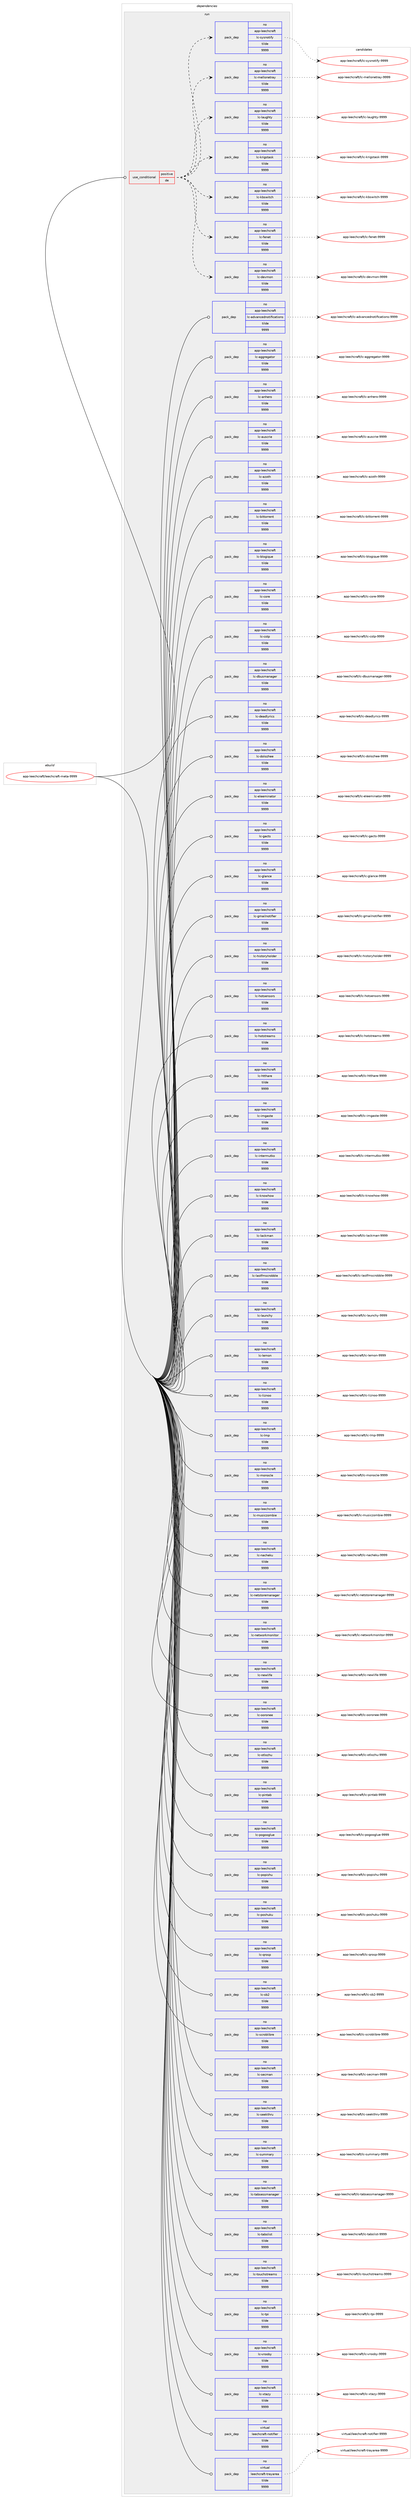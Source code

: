 digraph prolog {

# *************
# Graph options
# *************

newrank=true;
concentrate=true;
compound=true;
graph [rankdir=LR,fontname=Helvetica,fontsize=10,ranksep=1.5];#, ranksep=2.5, nodesep=0.2];
edge  [arrowhead=vee];
node  [fontname=Helvetica,fontsize=10];

# **********
# The ebuild
# **********

subgraph cluster_leftcol {
color=gray;
rank=same;
label=<<i>ebuild</i>>;
id [label="app-leechcraft/leechcraft-meta-9999", color=red, width=4, href="../app-leechcraft/leechcraft-meta-9999.svg"];
}

# ****************
# The dependencies
# ****************

subgraph cluster_midcol {
color=gray;
label=<<i>dependencies</i>>;
subgraph cluster_compile {
fillcolor="#eeeeee";
style=filled;
label=<<i>compile</i>>;
}
subgraph cluster_compileandrun {
fillcolor="#eeeeee";
style=filled;
label=<<i>compile and run</i>>;
}
subgraph cluster_run {
fillcolor="#eeeeee";
style=filled;
label=<<i>run</i>>;
subgraph cond352936 {
dependency1297299 [label=<<TABLE BORDER="0" CELLBORDER="1" CELLSPACING="0" CELLPADDING="4"><TR><TD ROWSPAN="3" CELLPADDING="10">use_conditional</TD></TR><TR><TD>positive</TD></TR><TR><TD>de</TD></TR></TABLE>>, shape=none, color=red];
subgraph pack924182 {
dependency1297300 [label=<<TABLE BORDER="0" CELLBORDER="1" CELLSPACING="0" CELLPADDING="4" WIDTH="220"><TR><TD ROWSPAN="6" CELLPADDING="30">pack_dep</TD></TR><TR><TD WIDTH="110">no</TD></TR><TR><TD>app-leechcraft</TD></TR><TR><TD>lc-devmon</TD></TR><TR><TD>tilde</TD></TR><TR><TD>9999</TD></TR></TABLE>>, shape=none, color=blue];
}
dependency1297299:e -> dependency1297300:w [weight=20,style="dashed",arrowhead="vee"];
subgraph pack924183 {
dependency1297301 [label=<<TABLE BORDER="0" CELLBORDER="1" CELLSPACING="0" CELLPADDING="4" WIDTH="220"><TR><TD ROWSPAN="6" CELLPADDING="30">pack_dep</TD></TR><TR><TD WIDTH="110">no</TD></TR><TR><TD>app-leechcraft</TD></TR><TR><TD>lc-fenet</TD></TR><TR><TD>tilde</TD></TR><TR><TD>9999</TD></TR></TABLE>>, shape=none, color=blue];
}
dependency1297299:e -> dependency1297301:w [weight=20,style="dashed",arrowhead="vee"];
subgraph pack924184 {
dependency1297302 [label=<<TABLE BORDER="0" CELLBORDER="1" CELLSPACING="0" CELLPADDING="4" WIDTH="220"><TR><TD ROWSPAN="6" CELLPADDING="30">pack_dep</TD></TR><TR><TD WIDTH="110">no</TD></TR><TR><TD>app-leechcraft</TD></TR><TR><TD>lc-kbswitch</TD></TR><TR><TD>tilde</TD></TR><TR><TD>9999</TD></TR></TABLE>>, shape=none, color=blue];
}
dependency1297299:e -> dependency1297302:w [weight=20,style="dashed",arrowhead="vee"];
subgraph pack924185 {
dependency1297303 [label=<<TABLE BORDER="0" CELLBORDER="1" CELLSPACING="0" CELLPADDING="4" WIDTH="220"><TR><TD ROWSPAN="6" CELLPADDING="30">pack_dep</TD></TR><TR><TD WIDTH="110">no</TD></TR><TR><TD>app-leechcraft</TD></TR><TR><TD>lc-krigstask</TD></TR><TR><TD>tilde</TD></TR><TR><TD>9999</TD></TR></TABLE>>, shape=none, color=blue];
}
dependency1297299:e -> dependency1297303:w [weight=20,style="dashed",arrowhead="vee"];
subgraph pack924186 {
dependency1297304 [label=<<TABLE BORDER="0" CELLBORDER="1" CELLSPACING="0" CELLPADDING="4" WIDTH="220"><TR><TD ROWSPAN="6" CELLPADDING="30">pack_dep</TD></TR><TR><TD WIDTH="110">no</TD></TR><TR><TD>app-leechcraft</TD></TR><TR><TD>lc-laughty</TD></TR><TR><TD>tilde</TD></TR><TR><TD>9999</TD></TR></TABLE>>, shape=none, color=blue];
}
dependency1297299:e -> dependency1297304:w [weight=20,style="dashed",arrowhead="vee"];
subgraph pack924187 {
dependency1297305 [label=<<TABLE BORDER="0" CELLBORDER="1" CELLSPACING="0" CELLPADDING="4" WIDTH="220"><TR><TD ROWSPAN="6" CELLPADDING="30">pack_dep</TD></TR><TR><TD WIDTH="110">no</TD></TR><TR><TD>app-leechcraft</TD></TR><TR><TD>lc-mellonetray</TD></TR><TR><TD>tilde</TD></TR><TR><TD>9999</TD></TR></TABLE>>, shape=none, color=blue];
}
dependency1297299:e -> dependency1297305:w [weight=20,style="dashed",arrowhead="vee"];
subgraph pack924188 {
dependency1297306 [label=<<TABLE BORDER="0" CELLBORDER="1" CELLSPACING="0" CELLPADDING="4" WIDTH="220"><TR><TD ROWSPAN="6" CELLPADDING="30">pack_dep</TD></TR><TR><TD WIDTH="110">no</TD></TR><TR><TD>app-leechcraft</TD></TR><TR><TD>lc-sysnotify</TD></TR><TR><TD>tilde</TD></TR><TR><TD>9999</TD></TR></TABLE>>, shape=none, color=blue];
}
dependency1297299:e -> dependency1297306:w [weight=20,style="dashed",arrowhead="vee"];
}
id:e -> dependency1297299:w [weight=20,style="solid",arrowhead="odot"];
subgraph pack924189 {
dependency1297307 [label=<<TABLE BORDER="0" CELLBORDER="1" CELLSPACING="0" CELLPADDING="4" WIDTH="220"><TR><TD ROWSPAN="6" CELLPADDING="30">pack_dep</TD></TR><TR><TD WIDTH="110">no</TD></TR><TR><TD>app-leechcraft</TD></TR><TR><TD>lc-advancednotifications</TD></TR><TR><TD>tilde</TD></TR><TR><TD>9999</TD></TR></TABLE>>, shape=none, color=blue];
}
id:e -> dependency1297307:w [weight=20,style="solid",arrowhead="odot"];
subgraph pack924190 {
dependency1297308 [label=<<TABLE BORDER="0" CELLBORDER="1" CELLSPACING="0" CELLPADDING="4" WIDTH="220"><TR><TD ROWSPAN="6" CELLPADDING="30">pack_dep</TD></TR><TR><TD WIDTH="110">no</TD></TR><TR><TD>app-leechcraft</TD></TR><TR><TD>lc-aggregator</TD></TR><TR><TD>tilde</TD></TR><TR><TD>9999</TD></TR></TABLE>>, shape=none, color=blue];
}
id:e -> dependency1297308:w [weight=20,style="solid",arrowhead="odot"];
subgraph pack924191 {
dependency1297309 [label=<<TABLE BORDER="0" CELLBORDER="1" CELLSPACING="0" CELLPADDING="4" WIDTH="220"><TR><TD ROWSPAN="6" CELLPADDING="30">pack_dep</TD></TR><TR><TD WIDTH="110">no</TD></TR><TR><TD>app-leechcraft</TD></TR><TR><TD>lc-anhero</TD></TR><TR><TD>tilde</TD></TR><TR><TD>9999</TD></TR></TABLE>>, shape=none, color=blue];
}
id:e -> dependency1297309:w [weight=20,style="solid",arrowhead="odot"];
subgraph pack924192 {
dependency1297310 [label=<<TABLE BORDER="0" CELLBORDER="1" CELLSPACING="0" CELLPADDING="4" WIDTH="220"><TR><TD ROWSPAN="6" CELLPADDING="30">pack_dep</TD></TR><TR><TD WIDTH="110">no</TD></TR><TR><TD>app-leechcraft</TD></TR><TR><TD>lc-auscrie</TD></TR><TR><TD>tilde</TD></TR><TR><TD>9999</TD></TR></TABLE>>, shape=none, color=blue];
}
id:e -> dependency1297310:w [weight=20,style="solid",arrowhead="odot"];
subgraph pack924193 {
dependency1297311 [label=<<TABLE BORDER="0" CELLBORDER="1" CELLSPACING="0" CELLPADDING="4" WIDTH="220"><TR><TD ROWSPAN="6" CELLPADDING="30">pack_dep</TD></TR><TR><TD WIDTH="110">no</TD></TR><TR><TD>app-leechcraft</TD></TR><TR><TD>lc-azoth</TD></TR><TR><TD>tilde</TD></TR><TR><TD>9999</TD></TR></TABLE>>, shape=none, color=blue];
}
id:e -> dependency1297311:w [weight=20,style="solid",arrowhead="odot"];
subgraph pack924194 {
dependency1297312 [label=<<TABLE BORDER="0" CELLBORDER="1" CELLSPACING="0" CELLPADDING="4" WIDTH="220"><TR><TD ROWSPAN="6" CELLPADDING="30">pack_dep</TD></TR><TR><TD WIDTH="110">no</TD></TR><TR><TD>app-leechcraft</TD></TR><TR><TD>lc-bittorrent</TD></TR><TR><TD>tilde</TD></TR><TR><TD>9999</TD></TR></TABLE>>, shape=none, color=blue];
}
id:e -> dependency1297312:w [weight=20,style="solid",arrowhead="odot"];
subgraph pack924195 {
dependency1297313 [label=<<TABLE BORDER="0" CELLBORDER="1" CELLSPACING="0" CELLPADDING="4" WIDTH="220"><TR><TD ROWSPAN="6" CELLPADDING="30">pack_dep</TD></TR><TR><TD WIDTH="110">no</TD></TR><TR><TD>app-leechcraft</TD></TR><TR><TD>lc-blogique</TD></TR><TR><TD>tilde</TD></TR><TR><TD>9999</TD></TR></TABLE>>, shape=none, color=blue];
}
id:e -> dependency1297313:w [weight=20,style="solid",arrowhead="odot"];
subgraph pack924196 {
dependency1297314 [label=<<TABLE BORDER="0" CELLBORDER="1" CELLSPACING="0" CELLPADDING="4" WIDTH="220"><TR><TD ROWSPAN="6" CELLPADDING="30">pack_dep</TD></TR><TR><TD WIDTH="110">no</TD></TR><TR><TD>app-leechcraft</TD></TR><TR><TD>lc-core</TD></TR><TR><TD>tilde</TD></TR><TR><TD>9999</TD></TR></TABLE>>, shape=none, color=blue];
}
id:e -> dependency1297314:w [weight=20,style="solid",arrowhead="odot"];
subgraph pack924197 {
dependency1297315 [label=<<TABLE BORDER="0" CELLBORDER="1" CELLSPACING="0" CELLPADDING="4" WIDTH="220"><TR><TD ROWSPAN="6" CELLPADDING="30">pack_dep</TD></TR><TR><TD WIDTH="110">no</TD></TR><TR><TD>app-leechcraft</TD></TR><TR><TD>lc-cstp</TD></TR><TR><TD>tilde</TD></TR><TR><TD>9999</TD></TR></TABLE>>, shape=none, color=blue];
}
id:e -> dependency1297315:w [weight=20,style="solid",arrowhead="odot"];
subgraph pack924198 {
dependency1297316 [label=<<TABLE BORDER="0" CELLBORDER="1" CELLSPACING="0" CELLPADDING="4" WIDTH="220"><TR><TD ROWSPAN="6" CELLPADDING="30">pack_dep</TD></TR><TR><TD WIDTH="110">no</TD></TR><TR><TD>app-leechcraft</TD></TR><TR><TD>lc-dbusmanager</TD></TR><TR><TD>tilde</TD></TR><TR><TD>9999</TD></TR></TABLE>>, shape=none, color=blue];
}
id:e -> dependency1297316:w [weight=20,style="solid",arrowhead="odot"];
subgraph pack924199 {
dependency1297317 [label=<<TABLE BORDER="0" CELLBORDER="1" CELLSPACING="0" CELLPADDING="4" WIDTH="220"><TR><TD ROWSPAN="6" CELLPADDING="30">pack_dep</TD></TR><TR><TD WIDTH="110">no</TD></TR><TR><TD>app-leechcraft</TD></TR><TR><TD>lc-deadlyrics</TD></TR><TR><TD>tilde</TD></TR><TR><TD>9999</TD></TR></TABLE>>, shape=none, color=blue];
}
id:e -> dependency1297317:w [weight=20,style="solid",arrowhead="odot"];
subgraph pack924200 {
dependency1297318 [label=<<TABLE BORDER="0" CELLBORDER="1" CELLSPACING="0" CELLPADDING="4" WIDTH="220"><TR><TD ROWSPAN="6" CELLPADDING="30">pack_dep</TD></TR><TR><TD WIDTH="110">no</TD></TR><TR><TD>app-leechcraft</TD></TR><TR><TD>lc-dolozhee</TD></TR><TR><TD>tilde</TD></TR><TR><TD>9999</TD></TR></TABLE>>, shape=none, color=blue];
}
id:e -> dependency1297318:w [weight=20,style="solid",arrowhead="odot"];
subgraph pack924201 {
dependency1297319 [label=<<TABLE BORDER="0" CELLBORDER="1" CELLSPACING="0" CELLPADDING="4" WIDTH="220"><TR><TD ROWSPAN="6" CELLPADDING="30">pack_dep</TD></TR><TR><TD WIDTH="110">no</TD></TR><TR><TD>app-leechcraft</TD></TR><TR><TD>lc-eleeminator</TD></TR><TR><TD>tilde</TD></TR><TR><TD>9999</TD></TR></TABLE>>, shape=none, color=blue];
}
id:e -> dependency1297319:w [weight=20,style="solid",arrowhead="odot"];
subgraph pack924202 {
dependency1297320 [label=<<TABLE BORDER="0" CELLBORDER="1" CELLSPACING="0" CELLPADDING="4" WIDTH="220"><TR><TD ROWSPAN="6" CELLPADDING="30">pack_dep</TD></TR><TR><TD WIDTH="110">no</TD></TR><TR><TD>app-leechcraft</TD></TR><TR><TD>lc-gacts</TD></TR><TR><TD>tilde</TD></TR><TR><TD>9999</TD></TR></TABLE>>, shape=none, color=blue];
}
id:e -> dependency1297320:w [weight=20,style="solid",arrowhead="odot"];
subgraph pack924203 {
dependency1297321 [label=<<TABLE BORDER="0" CELLBORDER="1" CELLSPACING="0" CELLPADDING="4" WIDTH="220"><TR><TD ROWSPAN="6" CELLPADDING="30">pack_dep</TD></TR><TR><TD WIDTH="110">no</TD></TR><TR><TD>app-leechcraft</TD></TR><TR><TD>lc-glance</TD></TR><TR><TD>tilde</TD></TR><TR><TD>9999</TD></TR></TABLE>>, shape=none, color=blue];
}
id:e -> dependency1297321:w [weight=20,style="solid",arrowhead="odot"];
subgraph pack924204 {
dependency1297322 [label=<<TABLE BORDER="0" CELLBORDER="1" CELLSPACING="0" CELLPADDING="4" WIDTH="220"><TR><TD ROWSPAN="6" CELLPADDING="30">pack_dep</TD></TR><TR><TD WIDTH="110">no</TD></TR><TR><TD>app-leechcraft</TD></TR><TR><TD>lc-gmailnotifier</TD></TR><TR><TD>tilde</TD></TR><TR><TD>9999</TD></TR></TABLE>>, shape=none, color=blue];
}
id:e -> dependency1297322:w [weight=20,style="solid",arrowhead="odot"];
subgraph pack924205 {
dependency1297323 [label=<<TABLE BORDER="0" CELLBORDER="1" CELLSPACING="0" CELLPADDING="4" WIDTH="220"><TR><TD ROWSPAN="6" CELLPADDING="30">pack_dep</TD></TR><TR><TD WIDTH="110">no</TD></TR><TR><TD>app-leechcraft</TD></TR><TR><TD>lc-historyholder</TD></TR><TR><TD>tilde</TD></TR><TR><TD>9999</TD></TR></TABLE>>, shape=none, color=blue];
}
id:e -> dependency1297323:w [weight=20,style="solid",arrowhead="odot"];
subgraph pack924206 {
dependency1297324 [label=<<TABLE BORDER="0" CELLBORDER="1" CELLSPACING="0" CELLPADDING="4" WIDTH="220"><TR><TD ROWSPAN="6" CELLPADDING="30">pack_dep</TD></TR><TR><TD WIDTH="110">no</TD></TR><TR><TD>app-leechcraft</TD></TR><TR><TD>lc-hotsensors</TD></TR><TR><TD>tilde</TD></TR><TR><TD>9999</TD></TR></TABLE>>, shape=none, color=blue];
}
id:e -> dependency1297324:w [weight=20,style="solid",arrowhead="odot"];
subgraph pack924207 {
dependency1297325 [label=<<TABLE BORDER="0" CELLBORDER="1" CELLSPACING="0" CELLPADDING="4" WIDTH="220"><TR><TD ROWSPAN="6" CELLPADDING="30">pack_dep</TD></TR><TR><TD WIDTH="110">no</TD></TR><TR><TD>app-leechcraft</TD></TR><TR><TD>lc-hotstreams</TD></TR><TR><TD>tilde</TD></TR><TR><TD>9999</TD></TR></TABLE>>, shape=none, color=blue];
}
id:e -> dependency1297325:w [weight=20,style="solid",arrowhead="odot"];
subgraph pack924208 {
dependency1297326 [label=<<TABLE BORDER="0" CELLBORDER="1" CELLSPACING="0" CELLPADDING="4" WIDTH="220"><TR><TD ROWSPAN="6" CELLPADDING="30">pack_dep</TD></TR><TR><TD WIDTH="110">no</TD></TR><TR><TD>app-leechcraft</TD></TR><TR><TD>lc-htthare</TD></TR><TR><TD>tilde</TD></TR><TR><TD>9999</TD></TR></TABLE>>, shape=none, color=blue];
}
id:e -> dependency1297326:w [weight=20,style="solid",arrowhead="odot"];
subgraph pack924209 {
dependency1297327 [label=<<TABLE BORDER="0" CELLBORDER="1" CELLSPACING="0" CELLPADDING="4" WIDTH="220"><TR><TD ROWSPAN="6" CELLPADDING="30">pack_dep</TD></TR><TR><TD WIDTH="110">no</TD></TR><TR><TD>app-leechcraft</TD></TR><TR><TD>lc-imgaste</TD></TR><TR><TD>tilde</TD></TR><TR><TD>9999</TD></TR></TABLE>>, shape=none, color=blue];
}
id:e -> dependency1297327:w [weight=20,style="solid",arrowhead="odot"];
subgraph pack924210 {
dependency1297328 [label=<<TABLE BORDER="0" CELLBORDER="1" CELLSPACING="0" CELLPADDING="4" WIDTH="220"><TR><TD ROWSPAN="6" CELLPADDING="30">pack_dep</TD></TR><TR><TD WIDTH="110">no</TD></TR><TR><TD>app-leechcraft</TD></TR><TR><TD>lc-intermutko</TD></TR><TR><TD>tilde</TD></TR><TR><TD>9999</TD></TR></TABLE>>, shape=none, color=blue];
}
id:e -> dependency1297328:w [weight=20,style="solid",arrowhead="odot"];
subgraph pack924211 {
dependency1297329 [label=<<TABLE BORDER="0" CELLBORDER="1" CELLSPACING="0" CELLPADDING="4" WIDTH="220"><TR><TD ROWSPAN="6" CELLPADDING="30">pack_dep</TD></TR><TR><TD WIDTH="110">no</TD></TR><TR><TD>app-leechcraft</TD></TR><TR><TD>lc-knowhow</TD></TR><TR><TD>tilde</TD></TR><TR><TD>9999</TD></TR></TABLE>>, shape=none, color=blue];
}
id:e -> dependency1297329:w [weight=20,style="solid",arrowhead="odot"];
subgraph pack924212 {
dependency1297330 [label=<<TABLE BORDER="0" CELLBORDER="1" CELLSPACING="0" CELLPADDING="4" WIDTH="220"><TR><TD ROWSPAN="6" CELLPADDING="30">pack_dep</TD></TR><TR><TD WIDTH="110">no</TD></TR><TR><TD>app-leechcraft</TD></TR><TR><TD>lc-lackman</TD></TR><TR><TD>tilde</TD></TR><TR><TD>9999</TD></TR></TABLE>>, shape=none, color=blue];
}
id:e -> dependency1297330:w [weight=20,style="solid",arrowhead="odot"];
subgraph pack924213 {
dependency1297331 [label=<<TABLE BORDER="0" CELLBORDER="1" CELLSPACING="0" CELLPADDING="4" WIDTH="220"><TR><TD ROWSPAN="6" CELLPADDING="30">pack_dep</TD></TR><TR><TD WIDTH="110">no</TD></TR><TR><TD>app-leechcraft</TD></TR><TR><TD>lc-lastfmscrobble</TD></TR><TR><TD>tilde</TD></TR><TR><TD>9999</TD></TR></TABLE>>, shape=none, color=blue];
}
id:e -> dependency1297331:w [weight=20,style="solid",arrowhead="odot"];
subgraph pack924214 {
dependency1297332 [label=<<TABLE BORDER="0" CELLBORDER="1" CELLSPACING="0" CELLPADDING="4" WIDTH="220"><TR><TD ROWSPAN="6" CELLPADDING="30">pack_dep</TD></TR><TR><TD WIDTH="110">no</TD></TR><TR><TD>app-leechcraft</TD></TR><TR><TD>lc-launchy</TD></TR><TR><TD>tilde</TD></TR><TR><TD>9999</TD></TR></TABLE>>, shape=none, color=blue];
}
id:e -> dependency1297332:w [weight=20,style="solid",arrowhead="odot"];
subgraph pack924215 {
dependency1297333 [label=<<TABLE BORDER="0" CELLBORDER="1" CELLSPACING="0" CELLPADDING="4" WIDTH="220"><TR><TD ROWSPAN="6" CELLPADDING="30">pack_dep</TD></TR><TR><TD WIDTH="110">no</TD></TR><TR><TD>app-leechcraft</TD></TR><TR><TD>lc-lemon</TD></TR><TR><TD>tilde</TD></TR><TR><TD>9999</TD></TR></TABLE>>, shape=none, color=blue];
}
id:e -> dependency1297333:w [weight=20,style="solid",arrowhead="odot"];
subgraph pack924216 {
dependency1297334 [label=<<TABLE BORDER="0" CELLBORDER="1" CELLSPACING="0" CELLPADDING="4" WIDTH="220"><TR><TD ROWSPAN="6" CELLPADDING="30">pack_dep</TD></TR><TR><TD WIDTH="110">no</TD></TR><TR><TD>app-leechcraft</TD></TR><TR><TD>lc-liznoo</TD></TR><TR><TD>tilde</TD></TR><TR><TD>9999</TD></TR></TABLE>>, shape=none, color=blue];
}
id:e -> dependency1297334:w [weight=20,style="solid",arrowhead="odot"];
subgraph pack924217 {
dependency1297335 [label=<<TABLE BORDER="0" CELLBORDER="1" CELLSPACING="0" CELLPADDING="4" WIDTH="220"><TR><TD ROWSPAN="6" CELLPADDING="30">pack_dep</TD></TR><TR><TD WIDTH="110">no</TD></TR><TR><TD>app-leechcraft</TD></TR><TR><TD>lc-lmp</TD></TR><TR><TD>tilde</TD></TR><TR><TD>9999</TD></TR></TABLE>>, shape=none, color=blue];
}
id:e -> dependency1297335:w [weight=20,style="solid",arrowhead="odot"];
subgraph pack924218 {
dependency1297336 [label=<<TABLE BORDER="0" CELLBORDER="1" CELLSPACING="0" CELLPADDING="4" WIDTH="220"><TR><TD ROWSPAN="6" CELLPADDING="30">pack_dep</TD></TR><TR><TD WIDTH="110">no</TD></TR><TR><TD>app-leechcraft</TD></TR><TR><TD>lc-monocle</TD></TR><TR><TD>tilde</TD></TR><TR><TD>9999</TD></TR></TABLE>>, shape=none, color=blue];
}
id:e -> dependency1297336:w [weight=20,style="solid",arrowhead="odot"];
subgraph pack924219 {
dependency1297337 [label=<<TABLE BORDER="0" CELLBORDER="1" CELLSPACING="0" CELLPADDING="4" WIDTH="220"><TR><TD ROWSPAN="6" CELLPADDING="30">pack_dep</TD></TR><TR><TD WIDTH="110">no</TD></TR><TR><TD>app-leechcraft</TD></TR><TR><TD>lc-musiczombie</TD></TR><TR><TD>tilde</TD></TR><TR><TD>9999</TD></TR></TABLE>>, shape=none, color=blue];
}
id:e -> dependency1297337:w [weight=20,style="solid",arrowhead="odot"];
subgraph pack924220 {
dependency1297338 [label=<<TABLE BORDER="0" CELLBORDER="1" CELLSPACING="0" CELLPADDING="4" WIDTH="220"><TR><TD ROWSPAN="6" CELLPADDING="30">pack_dep</TD></TR><TR><TD WIDTH="110">no</TD></TR><TR><TD>app-leechcraft</TD></TR><TR><TD>lc-nacheku</TD></TR><TR><TD>tilde</TD></TR><TR><TD>9999</TD></TR></TABLE>>, shape=none, color=blue];
}
id:e -> dependency1297338:w [weight=20,style="solid",arrowhead="odot"];
subgraph pack924221 {
dependency1297339 [label=<<TABLE BORDER="0" CELLBORDER="1" CELLSPACING="0" CELLPADDING="4" WIDTH="220"><TR><TD ROWSPAN="6" CELLPADDING="30">pack_dep</TD></TR><TR><TD WIDTH="110">no</TD></TR><TR><TD>app-leechcraft</TD></TR><TR><TD>lc-netstoremanager</TD></TR><TR><TD>tilde</TD></TR><TR><TD>9999</TD></TR></TABLE>>, shape=none, color=blue];
}
id:e -> dependency1297339:w [weight=20,style="solid",arrowhead="odot"];
subgraph pack924222 {
dependency1297340 [label=<<TABLE BORDER="0" CELLBORDER="1" CELLSPACING="0" CELLPADDING="4" WIDTH="220"><TR><TD ROWSPAN="6" CELLPADDING="30">pack_dep</TD></TR><TR><TD WIDTH="110">no</TD></TR><TR><TD>app-leechcraft</TD></TR><TR><TD>lc-networkmonitor</TD></TR><TR><TD>tilde</TD></TR><TR><TD>9999</TD></TR></TABLE>>, shape=none, color=blue];
}
id:e -> dependency1297340:w [weight=20,style="solid",arrowhead="odot"];
subgraph pack924223 {
dependency1297341 [label=<<TABLE BORDER="0" CELLBORDER="1" CELLSPACING="0" CELLPADDING="4" WIDTH="220"><TR><TD ROWSPAN="6" CELLPADDING="30">pack_dep</TD></TR><TR><TD WIDTH="110">no</TD></TR><TR><TD>app-leechcraft</TD></TR><TR><TD>lc-newlife</TD></TR><TR><TD>tilde</TD></TR><TR><TD>9999</TD></TR></TABLE>>, shape=none, color=blue];
}
id:e -> dependency1297341:w [weight=20,style="solid",arrowhead="odot"];
subgraph pack924224 {
dependency1297342 [label=<<TABLE BORDER="0" CELLBORDER="1" CELLSPACING="0" CELLPADDING="4" WIDTH="220"><TR><TD ROWSPAN="6" CELLPADDING="30">pack_dep</TD></TR><TR><TD WIDTH="110">no</TD></TR><TR><TD>app-leechcraft</TD></TR><TR><TD>lc-ooronee</TD></TR><TR><TD>tilde</TD></TR><TR><TD>9999</TD></TR></TABLE>>, shape=none, color=blue];
}
id:e -> dependency1297342:w [weight=20,style="solid",arrowhead="odot"];
subgraph pack924225 {
dependency1297343 [label=<<TABLE BORDER="0" CELLBORDER="1" CELLSPACING="0" CELLPADDING="4" WIDTH="220"><TR><TD ROWSPAN="6" CELLPADDING="30">pack_dep</TD></TR><TR><TD WIDTH="110">no</TD></TR><TR><TD>app-leechcraft</TD></TR><TR><TD>lc-otlozhu</TD></TR><TR><TD>tilde</TD></TR><TR><TD>9999</TD></TR></TABLE>>, shape=none, color=blue];
}
id:e -> dependency1297343:w [weight=20,style="solid",arrowhead="odot"];
subgraph pack924226 {
dependency1297344 [label=<<TABLE BORDER="0" CELLBORDER="1" CELLSPACING="0" CELLPADDING="4" WIDTH="220"><TR><TD ROWSPAN="6" CELLPADDING="30">pack_dep</TD></TR><TR><TD WIDTH="110">no</TD></TR><TR><TD>app-leechcraft</TD></TR><TR><TD>lc-pintab</TD></TR><TR><TD>tilde</TD></TR><TR><TD>9999</TD></TR></TABLE>>, shape=none, color=blue];
}
id:e -> dependency1297344:w [weight=20,style="solid",arrowhead="odot"];
subgraph pack924227 {
dependency1297345 [label=<<TABLE BORDER="0" CELLBORDER="1" CELLSPACING="0" CELLPADDING="4" WIDTH="220"><TR><TD ROWSPAN="6" CELLPADDING="30">pack_dep</TD></TR><TR><TD WIDTH="110">no</TD></TR><TR><TD>app-leechcraft</TD></TR><TR><TD>lc-pogooglue</TD></TR><TR><TD>tilde</TD></TR><TR><TD>9999</TD></TR></TABLE>>, shape=none, color=blue];
}
id:e -> dependency1297345:w [weight=20,style="solid",arrowhead="odot"];
subgraph pack924228 {
dependency1297346 [label=<<TABLE BORDER="0" CELLBORDER="1" CELLSPACING="0" CELLPADDING="4" WIDTH="220"><TR><TD ROWSPAN="6" CELLPADDING="30">pack_dep</TD></TR><TR><TD WIDTH="110">no</TD></TR><TR><TD>app-leechcraft</TD></TR><TR><TD>lc-popishu</TD></TR><TR><TD>tilde</TD></TR><TR><TD>9999</TD></TR></TABLE>>, shape=none, color=blue];
}
id:e -> dependency1297346:w [weight=20,style="solid",arrowhead="odot"];
subgraph pack924229 {
dependency1297347 [label=<<TABLE BORDER="0" CELLBORDER="1" CELLSPACING="0" CELLPADDING="4" WIDTH="220"><TR><TD ROWSPAN="6" CELLPADDING="30">pack_dep</TD></TR><TR><TD WIDTH="110">no</TD></TR><TR><TD>app-leechcraft</TD></TR><TR><TD>lc-poshuku</TD></TR><TR><TD>tilde</TD></TR><TR><TD>9999</TD></TR></TABLE>>, shape=none, color=blue];
}
id:e -> dependency1297347:w [weight=20,style="solid",arrowhead="odot"];
subgraph pack924230 {
dependency1297348 [label=<<TABLE BORDER="0" CELLBORDER="1" CELLSPACING="0" CELLPADDING="4" WIDTH="220"><TR><TD ROWSPAN="6" CELLPADDING="30">pack_dep</TD></TR><TR><TD WIDTH="110">no</TD></TR><TR><TD>app-leechcraft</TD></TR><TR><TD>lc-qrosp</TD></TR><TR><TD>tilde</TD></TR><TR><TD>9999</TD></TR></TABLE>>, shape=none, color=blue];
}
id:e -> dependency1297348:w [weight=20,style="solid",arrowhead="odot"];
subgraph pack924231 {
dependency1297349 [label=<<TABLE BORDER="0" CELLBORDER="1" CELLSPACING="0" CELLPADDING="4" WIDTH="220"><TR><TD ROWSPAN="6" CELLPADDING="30">pack_dep</TD></TR><TR><TD WIDTH="110">no</TD></TR><TR><TD>app-leechcraft</TD></TR><TR><TD>lc-sb2</TD></TR><TR><TD>tilde</TD></TR><TR><TD>9999</TD></TR></TABLE>>, shape=none, color=blue];
}
id:e -> dependency1297349:w [weight=20,style="solid",arrowhead="odot"];
subgraph pack924232 {
dependency1297350 [label=<<TABLE BORDER="0" CELLBORDER="1" CELLSPACING="0" CELLPADDING="4" WIDTH="220"><TR><TD ROWSPAN="6" CELLPADDING="30">pack_dep</TD></TR><TR><TD WIDTH="110">no</TD></TR><TR><TD>app-leechcraft</TD></TR><TR><TD>lc-scroblibre</TD></TR><TR><TD>tilde</TD></TR><TR><TD>9999</TD></TR></TABLE>>, shape=none, color=blue];
}
id:e -> dependency1297350:w [weight=20,style="solid",arrowhead="odot"];
subgraph pack924233 {
dependency1297351 [label=<<TABLE BORDER="0" CELLBORDER="1" CELLSPACING="0" CELLPADDING="4" WIDTH="220"><TR><TD ROWSPAN="6" CELLPADDING="30">pack_dep</TD></TR><TR><TD WIDTH="110">no</TD></TR><TR><TD>app-leechcraft</TD></TR><TR><TD>lc-secman</TD></TR><TR><TD>tilde</TD></TR><TR><TD>9999</TD></TR></TABLE>>, shape=none, color=blue];
}
id:e -> dependency1297351:w [weight=20,style="solid",arrowhead="odot"];
subgraph pack924234 {
dependency1297352 [label=<<TABLE BORDER="0" CELLBORDER="1" CELLSPACING="0" CELLPADDING="4" WIDTH="220"><TR><TD ROWSPAN="6" CELLPADDING="30">pack_dep</TD></TR><TR><TD WIDTH="110">no</TD></TR><TR><TD>app-leechcraft</TD></TR><TR><TD>lc-seekthru</TD></TR><TR><TD>tilde</TD></TR><TR><TD>9999</TD></TR></TABLE>>, shape=none, color=blue];
}
id:e -> dependency1297352:w [weight=20,style="solid",arrowhead="odot"];
subgraph pack924235 {
dependency1297353 [label=<<TABLE BORDER="0" CELLBORDER="1" CELLSPACING="0" CELLPADDING="4" WIDTH="220"><TR><TD ROWSPAN="6" CELLPADDING="30">pack_dep</TD></TR><TR><TD WIDTH="110">no</TD></TR><TR><TD>app-leechcraft</TD></TR><TR><TD>lc-summary</TD></TR><TR><TD>tilde</TD></TR><TR><TD>9999</TD></TR></TABLE>>, shape=none, color=blue];
}
id:e -> dependency1297353:w [weight=20,style="solid",arrowhead="odot"];
subgraph pack924236 {
dependency1297354 [label=<<TABLE BORDER="0" CELLBORDER="1" CELLSPACING="0" CELLPADDING="4" WIDTH="220"><TR><TD ROWSPAN="6" CELLPADDING="30">pack_dep</TD></TR><TR><TD WIDTH="110">no</TD></TR><TR><TD>app-leechcraft</TD></TR><TR><TD>lc-tabsessmanager</TD></TR><TR><TD>tilde</TD></TR><TR><TD>9999</TD></TR></TABLE>>, shape=none, color=blue];
}
id:e -> dependency1297354:w [weight=20,style="solid",arrowhead="odot"];
subgraph pack924237 {
dependency1297355 [label=<<TABLE BORDER="0" CELLBORDER="1" CELLSPACING="0" CELLPADDING="4" WIDTH="220"><TR><TD ROWSPAN="6" CELLPADDING="30">pack_dep</TD></TR><TR><TD WIDTH="110">no</TD></TR><TR><TD>app-leechcraft</TD></TR><TR><TD>lc-tabslist</TD></TR><TR><TD>tilde</TD></TR><TR><TD>9999</TD></TR></TABLE>>, shape=none, color=blue];
}
id:e -> dependency1297355:w [weight=20,style="solid",arrowhead="odot"];
subgraph pack924238 {
dependency1297356 [label=<<TABLE BORDER="0" CELLBORDER="1" CELLSPACING="0" CELLPADDING="4" WIDTH="220"><TR><TD ROWSPAN="6" CELLPADDING="30">pack_dep</TD></TR><TR><TD WIDTH="110">no</TD></TR><TR><TD>app-leechcraft</TD></TR><TR><TD>lc-touchstreams</TD></TR><TR><TD>tilde</TD></TR><TR><TD>9999</TD></TR></TABLE>>, shape=none, color=blue];
}
id:e -> dependency1297356:w [weight=20,style="solid",arrowhead="odot"];
subgraph pack924239 {
dependency1297357 [label=<<TABLE BORDER="0" CELLBORDER="1" CELLSPACING="0" CELLPADDING="4" WIDTH="220"><TR><TD ROWSPAN="6" CELLPADDING="30">pack_dep</TD></TR><TR><TD WIDTH="110">no</TD></TR><TR><TD>app-leechcraft</TD></TR><TR><TD>lc-tpi</TD></TR><TR><TD>tilde</TD></TR><TR><TD>9999</TD></TR></TABLE>>, shape=none, color=blue];
}
id:e -> dependency1297357:w [weight=20,style="solid",arrowhead="odot"];
subgraph pack924240 {
dependency1297358 [label=<<TABLE BORDER="0" CELLBORDER="1" CELLSPACING="0" CELLPADDING="4" WIDTH="220"><TR><TD ROWSPAN="6" CELLPADDING="30">pack_dep</TD></TR><TR><TD WIDTH="110">no</TD></TR><TR><TD>app-leechcraft</TD></TR><TR><TD>lc-vrooby</TD></TR><TR><TD>tilde</TD></TR><TR><TD>9999</TD></TR></TABLE>>, shape=none, color=blue];
}
id:e -> dependency1297358:w [weight=20,style="solid",arrowhead="odot"];
subgraph pack924241 {
dependency1297359 [label=<<TABLE BORDER="0" CELLBORDER="1" CELLSPACING="0" CELLPADDING="4" WIDTH="220"><TR><TD ROWSPAN="6" CELLPADDING="30">pack_dep</TD></TR><TR><TD WIDTH="110">no</TD></TR><TR><TD>app-leechcraft</TD></TR><TR><TD>lc-xtazy</TD></TR><TR><TD>tilde</TD></TR><TR><TD>9999</TD></TR></TABLE>>, shape=none, color=blue];
}
id:e -> dependency1297359:w [weight=20,style="solid",arrowhead="odot"];
subgraph pack924242 {
dependency1297360 [label=<<TABLE BORDER="0" CELLBORDER="1" CELLSPACING="0" CELLPADDING="4" WIDTH="220"><TR><TD ROWSPAN="6" CELLPADDING="30">pack_dep</TD></TR><TR><TD WIDTH="110">no</TD></TR><TR><TD>virtual</TD></TR><TR><TD>leechcraft-notifier</TD></TR><TR><TD>tilde</TD></TR><TR><TD>9999</TD></TR></TABLE>>, shape=none, color=blue];
}
id:e -> dependency1297360:w [weight=20,style="solid",arrowhead="odot"];
subgraph pack924243 {
dependency1297361 [label=<<TABLE BORDER="0" CELLBORDER="1" CELLSPACING="0" CELLPADDING="4" WIDTH="220"><TR><TD ROWSPAN="6" CELLPADDING="30">pack_dep</TD></TR><TR><TD WIDTH="110">no</TD></TR><TR><TD>virtual</TD></TR><TR><TD>leechcraft-trayarea</TD></TR><TR><TD>tilde</TD></TR><TR><TD>9999</TD></TR></TABLE>>, shape=none, color=blue];
}
id:e -> dependency1297361:w [weight=20,style="solid",arrowhead="odot"];
}
}

# **************
# The candidates
# **************

subgraph cluster_choices {
rank=same;
color=gray;
label=<<i>candidates</i>>;

subgraph choice924182 {
color=black;
nodesep=1;
choice97112112451081011019910499114971021164710899451001011181091111104557575757 [label="app-leechcraft/lc-devmon-9999", color=red, width=4,href="../app-leechcraft/lc-devmon-9999.svg"];
dependency1297300:e -> choice97112112451081011019910499114971021164710899451001011181091111104557575757:w [style=dotted,weight="100"];
}
subgraph choice924183 {
color=black;
nodesep=1;
choice97112112451081011019910499114971021164710899451021011101011164557575757 [label="app-leechcraft/lc-fenet-9999", color=red, width=4,href="../app-leechcraft/lc-fenet-9999.svg"];
dependency1297301:e -> choice97112112451081011019910499114971021164710899451021011101011164557575757:w [style=dotted,weight="100"];
}
subgraph choice924184 {
color=black;
nodesep=1;
choice971121124510810110199104991149710211647108994510798115119105116991044557575757 [label="app-leechcraft/lc-kbswitch-9999", color=red, width=4,href="../app-leechcraft/lc-kbswitch-9999.svg"];
dependency1297302:e -> choice971121124510810110199104991149710211647108994510798115119105116991044557575757:w [style=dotted,weight="100"];
}
subgraph choice924185 {
color=black;
nodesep=1;
choice9711211245108101101991049911497102116471089945107114105103115116971151074557575757 [label="app-leechcraft/lc-krigstask-9999", color=red, width=4,href="../app-leechcraft/lc-krigstask-9999.svg"];
dependency1297303:e -> choice9711211245108101101991049911497102116471089945107114105103115116971151074557575757:w [style=dotted,weight="100"];
}
subgraph choice924186 {
color=black;
nodesep=1;
choice9711211245108101101991049911497102116471089945108971171031041161214557575757 [label="app-leechcraft/lc-laughty-9999", color=red, width=4,href="../app-leechcraft/lc-laughty-9999.svg"];
dependency1297304:e -> choice9711211245108101101991049911497102116471089945108971171031041161214557575757:w [style=dotted,weight="100"];
}
subgraph choice924187 {
color=black;
nodesep=1;
choice9711211245108101101991049911497102116471089945109101108108111110101116114971214557575757 [label="app-leechcraft/lc-mellonetray-9999", color=red, width=4,href="../app-leechcraft/lc-mellonetray-9999.svg"];
dependency1297305:e -> choice9711211245108101101991049911497102116471089945109101108108111110101116114971214557575757:w [style=dotted,weight="100"];
}
subgraph choice924188 {
color=black;
nodesep=1;
choice97112112451081011019910499114971021164710899451151211151101111161051021214557575757 [label="app-leechcraft/lc-sysnotify-9999", color=red, width=4,href="../app-leechcraft/lc-sysnotify-9999.svg"];
dependency1297306:e -> choice97112112451081011019910499114971021164710899451151211151101111161051021214557575757:w [style=dotted,weight="100"];
}
subgraph choice924189 {
color=black;
nodesep=1;
choice971121124510810110199104991149710211647108994597100118971109910110011011111610510210599971161051111101154557575757 [label="app-leechcraft/lc-advancednotifications-9999", color=red, width=4,href="../app-leechcraft/lc-advancednotifications-9999.svg"];
dependency1297307:e -> choice971121124510810110199104991149710211647108994597100118971109910110011011111610510210599971161051111101154557575757:w [style=dotted,weight="100"];
}
subgraph choice924190 {
color=black;
nodesep=1;
choice971121124510810110199104991149710211647108994597103103114101103971161111144557575757 [label="app-leechcraft/lc-aggregator-9999", color=red, width=4,href="../app-leechcraft/lc-aggregator-9999.svg"];
dependency1297308:e -> choice971121124510810110199104991149710211647108994597103103114101103971161111144557575757:w [style=dotted,weight="100"];
}
subgraph choice924191 {
color=black;
nodesep=1;
choice9711211245108101101991049911497102116471089945971101041011141114557575757 [label="app-leechcraft/lc-anhero-9999", color=red, width=4,href="../app-leechcraft/lc-anhero-9999.svg"];
dependency1297309:e -> choice9711211245108101101991049911497102116471089945971101041011141114557575757:w [style=dotted,weight="100"];
}
subgraph choice924192 {
color=black;
nodesep=1;
choice971121124510810110199104991149710211647108994597117115991141051014557575757 [label="app-leechcraft/lc-auscrie-9999", color=red, width=4,href="../app-leechcraft/lc-auscrie-9999.svg"];
dependency1297310:e -> choice971121124510810110199104991149710211647108994597117115991141051014557575757:w [style=dotted,weight="100"];
}
subgraph choice924193 {
color=black;
nodesep=1;
choice9711211245108101101991049911497102116471089945971221111161044557575757 [label="app-leechcraft/lc-azoth-9999", color=red, width=4,href="../app-leechcraft/lc-azoth-9999.svg"];
dependency1297311:e -> choice9711211245108101101991049911497102116471089945971221111161044557575757:w [style=dotted,weight="100"];
}
subgraph choice924194 {
color=black;
nodesep=1;
choice9711211245108101101991049911497102116471089945981051161161111141141011101164557575757 [label="app-leechcraft/lc-bittorrent-9999", color=red, width=4,href="../app-leechcraft/lc-bittorrent-9999.svg"];
dependency1297312:e -> choice9711211245108101101991049911497102116471089945981051161161111141141011101164557575757:w [style=dotted,weight="100"];
}
subgraph choice924195 {
color=black;
nodesep=1;
choice9711211245108101101991049911497102116471089945981081111031051131171014557575757 [label="app-leechcraft/lc-blogique-9999", color=red, width=4,href="../app-leechcraft/lc-blogique-9999.svg"];
dependency1297313:e -> choice9711211245108101101991049911497102116471089945981081111031051131171014557575757:w [style=dotted,weight="100"];
}
subgraph choice924196 {
color=black;
nodesep=1;
choice9711211245108101101991049911497102116471089945991111141014557575757 [label="app-leechcraft/lc-core-9999", color=red, width=4,href="../app-leechcraft/lc-core-9999.svg"];
dependency1297314:e -> choice9711211245108101101991049911497102116471089945991111141014557575757:w [style=dotted,weight="100"];
}
subgraph choice924197 {
color=black;
nodesep=1;
choice9711211245108101101991049911497102116471089945991151161124557575757 [label="app-leechcraft/lc-cstp-9999", color=red, width=4,href="../app-leechcraft/lc-cstp-9999.svg"];
dependency1297315:e -> choice9711211245108101101991049911497102116471089945991151161124557575757:w [style=dotted,weight="100"];
}
subgraph choice924198 {
color=black;
nodesep=1;
choice97112112451081011019910499114971021164710899451009811711510997110971031011144557575757 [label="app-leechcraft/lc-dbusmanager-9999", color=red, width=4,href="../app-leechcraft/lc-dbusmanager-9999.svg"];
dependency1297316:e -> choice97112112451081011019910499114971021164710899451009811711510997110971031011144557575757:w [style=dotted,weight="100"];
}
subgraph choice924199 {
color=black;
nodesep=1;
choice971121124510810110199104991149710211647108994510010197100108121114105991154557575757 [label="app-leechcraft/lc-deadlyrics-9999", color=red, width=4,href="../app-leechcraft/lc-deadlyrics-9999.svg"];
dependency1297317:e -> choice971121124510810110199104991149710211647108994510010197100108121114105991154557575757:w [style=dotted,weight="100"];
}
subgraph choice924200 {
color=black;
nodesep=1;
choice97112112451081011019910499114971021164710899451001111081111221041011014557575757 [label="app-leechcraft/lc-dolozhee-9999", color=red, width=4,href="../app-leechcraft/lc-dolozhee-9999.svg"];
dependency1297318:e -> choice97112112451081011019910499114971021164710899451001111081111221041011014557575757:w [style=dotted,weight="100"];
}
subgraph choice924201 {
color=black;
nodesep=1;
choice9711211245108101101991049911497102116471089945101108101101109105110971161111144557575757 [label="app-leechcraft/lc-eleeminator-9999", color=red, width=4,href="../app-leechcraft/lc-eleeminator-9999.svg"];
dependency1297319:e -> choice9711211245108101101991049911497102116471089945101108101101109105110971161111144557575757:w [style=dotted,weight="100"];
}
subgraph choice924202 {
color=black;
nodesep=1;
choice971121124510810110199104991149710211647108994510397991161154557575757 [label="app-leechcraft/lc-gacts-9999", color=red, width=4,href="../app-leechcraft/lc-gacts-9999.svg"];
dependency1297320:e -> choice971121124510810110199104991149710211647108994510397991161154557575757:w [style=dotted,weight="100"];
}
subgraph choice924203 {
color=black;
nodesep=1;
choice971121124510810110199104991149710211647108994510310897110991014557575757 [label="app-leechcraft/lc-glance-9999", color=red, width=4,href="../app-leechcraft/lc-glance-9999.svg"];
dependency1297321:e -> choice971121124510810110199104991149710211647108994510310897110991014557575757:w [style=dotted,weight="100"];
}
subgraph choice924204 {
color=black;
nodesep=1;
choice9711211245108101101991049911497102116471089945103109971051081101111161051021051011144557575757 [label="app-leechcraft/lc-gmailnotifier-9999", color=red, width=4,href="../app-leechcraft/lc-gmailnotifier-9999.svg"];
dependency1297322:e -> choice9711211245108101101991049911497102116471089945103109971051081101111161051021051011144557575757:w [style=dotted,weight="100"];
}
subgraph choice924205 {
color=black;
nodesep=1;
choice97112112451081011019910499114971021164710899451041051151161111141211041111081001011144557575757 [label="app-leechcraft/lc-historyholder-9999", color=red, width=4,href="../app-leechcraft/lc-historyholder-9999.svg"];
dependency1297323:e -> choice97112112451081011019910499114971021164710899451041051151161111141211041111081001011144557575757:w [style=dotted,weight="100"];
}
subgraph choice924206 {
color=black;
nodesep=1;
choice97112112451081011019910499114971021164710899451041111161151011101151111141154557575757 [label="app-leechcraft/lc-hotsensors-9999", color=red, width=4,href="../app-leechcraft/lc-hotsensors-9999.svg"];
dependency1297324:e -> choice97112112451081011019910499114971021164710899451041111161151011101151111141154557575757:w [style=dotted,weight="100"];
}
subgraph choice924207 {
color=black;
nodesep=1;
choice9711211245108101101991049911497102116471089945104111116115116114101971091154557575757 [label="app-leechcraft/lc-hotstreams-9999", color=red, width=4,href="../app-leechcraft/lc-hotstreams-9999.svg"];
dependency1297325:e -> choice9711211245108101101991049911497102116471089945104111116115116114101971091154557575757:w [style=dotted,weight="100"];
}
subgraph choice924208 {
color=black;
nodesep=1;
choice9711211245108101101991049911497102116471089945104116116104971141014557575757 [label="app-leechcraft/lc-htthare-9999", color=red, width=4,href="../app-leechcraft/lc-htthare-9999.svg"];
dependency1297326:e -> choice9711211245108101101991049911497102116471089945104116116104971141014557575757:w [style=dotted,weight="100"];
}
subgraph choice924209 {
color=black;
nodesep=1;
choice9711211245108101101991049911497102116471089945105109103971151161014557575757 [label="app-leechcraft/lc-imgaste-9999", color=red, width=4,href="../app-leechcraft/lc-imgaste-9999.svg"];
dependency1297327:e -> choice9711211245108101101991049911497102116471089945105109103971151161014557575757:w [style=dotted,weight="100"];
}
subgraph choice924210 {
color=black;
nodesep=1;
choice97112112451081011019910499114971021164710899451051101161011141091171161071114557575757 [label="app-leechcraft/lc-intermutko-9999", color=red, width=4,href="../app-leechcraft/lc-intermutko-9999.svg"];
dependency1297328:e -> choice97112112451081011019910499114971021164710899451051101161011141091171161071114557575757:w [style=dotted,weight="100"];
}
subgraph choice924211 {
color=black;
nodesep=1;
choice97112112451081011019910499114971021164710899451071101111191041111194557575757 [label="app-leechcraft/lc-knowhow-9999", color=red, width=4,href="../app-leechcraft/lc-knowhow-9999.svg"];
dependency1297329:e -> choice97112112451081011019910499114971021164710899451071101111191041111194557575757:w [style=dotted,weight="100"];
}
subgraph choice924212 {
color=black;
nodesep=1;
choice97112112451081011019910499114971021164710899451089799107109971104557575757 [label="app-leechcraft/lc-lackman-9999", color=red, width=4,href="../app-leechcraft/lc-lackman-9999.svg"];
dependency1297330:e -> choice97112112451081011019910499114971021164710899451089799107109971104557575757:w [style=dotted,weight="100"];
}
subgraph choice924213 {
color=black;
nodesep=1;
choice9711211245108101101991049911497102116471089945108971151161021091159911411198981081014557575757 [label="app-leechcraft/lc-lastfmscrobble-9999", color=red, width=4,href="../app-leechcraft/lc-lastfmscrobble-9999.svg"];
dependency1297331:e -> choice9711211245108101101991049911497102116471089945108971151161021091159911411198981081014557575757:w [style=dotted,weight="100"];
}
subgraph choice924214 {
color=black;
nodesep=1;
choice971121124510810110199104991149710211647108994510897117110991041214557575757 [label="app-leechcraft/lc-launchy-9999", color=red, width=4,href="../app-leechcraft/lc-launchy-9999.svg"];
dependency1297332:e -> choice971121124510810110199104991149710211647108994510897117110991041214557575757:w [style=dotted,weight="100"];
}
subgraph choice924215 {
color=black;
nodesep=1;
choice97112112451081011019910499114971021164710899451081011091111104557575757 [label="app-leechcraft/lc-lemon-9999", color=red, width=4,href="../app-leechcraft/lc-lemon-9999.svg"];
dependency1297333:e -> choice97112112451081011019910499114971021164710899451081011091111104557575757:w [style=dotted,weight="100"];
}
subgraph choice924216 {
color=black;
nodesep=1;
choice97112112451081011019910499114971021164710899451081051221101111114557575757 [label="app-leechcraft/lc-liznoo-9999", color=red, width=4,href="../app-leechcraft/lc-liznoo-9999.svg"];
dependency1297334:e -> choice97112112451081011019910499114971021164710899451081051221101111114557575757:w [style=dotted,weight="100"];
}
subgraph choice924217 {
color=black;
nodesep=1;
choice97112112451081011019910499114971021164710899451081091124557575757 [label="app-leechcraft/lc-lmp-9999", color=red, width=4,href="../app-leechcraft/lc-lmp-9999.svg"];
dependency1297335:e -> choice97112112451081011019910499114971021164710899451081091124557575757:w [style=dotted,weight="100"];
}
subgraph choice924218 {
color=black;
nodesep=1;
choice9711211245108101101991049911497102116471089945109111110111991081014557575757 [label="app-leechcraft/lc-monocle-9999", color=red, width=4,href="../app-leechcraft/lc-monocle-9999.svg"];
dependency1297336:e -> choice9711211245108101101991049911497102116471089945109111110111991081014557575757:w [style=dotted,weight="100"];
}
subgraph choice924219 {
color=black;
nodesep=1;
choice971121124510810110199104991149710211647108994510911711510599122111109981051014557575757 [label="app-leechcraft/lc-musiczombie-9999", color=red, width=4,href="../app-leechcraft/lc-musiczombie-9999.svg"];
dependency1297337:e -> choice971121124510810110199104991149710211647108994510911711510599122111109981051014557575757:w [style=dotted,weight="100"];
}
subgraph choice924220 {
color=black;
nodesep=1;
choice971121124510810110199104991149710211647108994511097991041011071174557575757 [label="app-leechcraft/lc-nacheku-9999", color=red, width=4,href="../app-leechcraft/lc-nacheku-9999.svg"];
dependency1297338:e -> choice971121124510810110199104991149710211647108994511097991041011071174557575757:w [style=dotted,weight="100"];
}
subgraph choice924221 {
color=black;
nodesep=1;
choice971121124510810110199104991149710211647108994511010111611511611111410110997110971031011144557575757 [label="app-leechcraft/lc-netstoremanager-9999", color=red, width=4,href="../app-leechcraft/lc-netstoremanager-9999.svg"];
dependency1297339:e -> choice971121124510810110199104991149710211647108994511010111611511611111410110997110971031011144557575757:w [style=dotted,weight="100"];
}
subgraph choice924222 {
color=black;
nodesep=1;
choice97112112451081011019910499114971021164710899451101011161191111141071091111101051161111144557575757 [label="app-leechcraft/lc-networkmonitor-9999", color=red, width=4,href="../app-leechcraft/lc-networkmonitor-9999.svg"];
dependency1297340:e -> choice97112112451081011019910499114971021164710899451101011161191111141071091111101051161111144557575757:w [style=dotted,weight="100"];
}
subgraph choice924223 {
color=black;
nodesep=1;
choice97112112451081011019910499114971021164710899451101011191081051021014557575757 [label="app-leechcraft/lc-newlife-9999", color=red, width=4,href="../app-leechcraft/lc-newlife-9999.svg"];
dependency1297341:e -> choice97112112451081011019910499114971021164710899451101011191081051021014557575757:w [style=dotted,weight="100"];
}
subgraph choice924224 {
color=black;
nodesep=1;
choice97112112451081011019910499114971021164710899451111111141111101011014557575757 [label="app-leechcraft/lc-ooronee-9999", color=red, width=4,href="../app-leechcraft/lc-ooronee-9999.svg"];
dependency1297342:e -> choice97112112451081011019910499114971021164710899451111111141111101011014557575757:w [style=dotted,weight="100"];
}
subgraph choice924225 {
color=black;
nodesep=1;
choice97112112451081011019910499114971021164710899451111161081111221041174557575757 [label="app-leechcraft/lc-otlozhu-9999", color=red, width=4,href="../app-leechcraft/lc-otlozhu-9999.svg"];
dependency1297343:e -> choice97112112451081011019910499114971021164710899451111161081111221041174557575757:w [style=dotted,weight="100"];
}
subgraph choice924226 {
color=black;
nodesep=1;
choice971121124510810110199104991149710211647108994511210511011697984557575757 [label="app-leechcraft/lc-pintab-9999", color=red, width=4,href="../app-leechcraft/lc-pintab-9999.svg"];
dependency1297344:e -> choice971121124510810110199104991149710211647108994511210511011697984557575757:w [style=dotted,weight="100"];
}
subgraph choice924227 {
color=black;
nodesep=1;
choice97112112451081011019910499114971021164710899451121111031111111031081171014557575757 [label="app-leechcraft/lc-pogooglue-9999", color=red, width=4,href="../app-leechcraft/lc-pogooglue-9999.svg"];
dependency1297345:e -> choice97112112451081011019910499114971021164710899451121111031111111031081171014557575757:w [style=dotted,weight="100"];
}
subgraph choice924228 {
color=black;
nodesep=1;
choice97112112451081011019910499114971021164710899451121111121051151041174557575757 [label="app-leechcraft/lc-popishu-9999", color=red, width=4,href="../app-leechcraft/lc-popishu-9999.svg"];
dependency1297346:e -> choice97112112451081011019910499114971021164710899451121111121051151041174557575757:w [style=dotted,weight="100"];
}
subgraph choice924229 {
color=black;
nodesep=1;
choice97112112451081011019910499114971021164710899451121111151041171071174557575757 [label="app-leechcraft/lc-poshuku-9999", color=red, width=4,href="../app-leechcraft/lc-poshuku-9999.svg"];
dependency1297347:e -> choice97112112451081011019910499114971021164710899451121111151041171071174557575757:w [style=dotted,weight="100"];
}
subgraph choice924230 {
color=black;
nodesep=1;
choice97112112451081011019910499114971021164710899451131141111151124557575757 [label="app-leechcraft/lc-qrosp-9999", color=red, width=4,href="../app-leechcraft/lc-qrosp-9999.svg"];
dependency1297348:e -> choice97112112451081011019910499114971021164710899451131141111151124557575757:w [style=dotted,weight="100"];
}
subgraph choice924231 {
color=black;
nodesep=1;
choice971121124510810110199104991149710211647108994511598504557575757 [label="app-leechcraft/lc-sb2-9999", color=red, width=4,href="../app-leechcraft/lc-sb2-9999.svg"];
dependency1297349:e -> choice971121124510810110199104991149710211647108994511598504557575757:w [style=dotted,weight="100"];
}
subgraph choice924232 {
color=black;
nodesep=1;
choice97112112451081011019910499114971021164710899451159911411198108105981141014557575757 [label="app-leechcraft/lc-scroblibre-9999", color=red, width=4,href="../app-leechcraft/lc-scroblibre-9999.svg"];
dependency1297350:e -> choice97112112451081011019910499114971021164710899451159911411198108105981141014557575757:w [style=dotted,weight="100"];
}
subgraph choice924233 {
color=black;
nodesep=1;
choice971121124510810110199104991149710211647108994511510199109971104557575757 [label="app-leechcraft/lc-secman-9999", color=red, width=4,href="../app-leechcraft/lc-secman-9999.svg"];
dependency1297351:e -> choice971121124510810110199104991149710211647108994511510199109971104557575757:w [style=dotted,weight="100"];
}
subgraph choice924234 {
color=black;
nodesep=1;
choice97112112451081011019910499114971021164710899451151011011071161041141174557575757 [label="app-leechcraft/lc-seekthru-9999", color=red, width=4,href="../app-leechcraft/lc-seekthru-9999.svg"];
dependency1297352:e -> choice97112112451081011019910499114971021164710899451151011011071161041141174557575757:w [style=dotted,weight="100"];
}
subgraph choice924235 {
color=black;
nodesep=1;
choice9711211245108101101991049911497102116471089945115117109109971141214557575757 [label="app-leechcraft/lc-summary-9999", color=red, width=4,href="../app-leechcraft/lc-summary-9999.svg"];
dependency1297353:e -> choice9711211245108101101991049911497102116471089945115117109109971141214557575757:w [style=dotted,weight="100"];
}
subgraph choice924236 {
color=black;
nodesep=1;
choice9711211245108101101991049911497102116471089945116979811510111511510997110971031011144557575757 [label="app-leechcraft/lc-tabsessmanager-9999", color=red, width=4,href="../app-leechcraft/lc-tabsessmanager-9999.svg"];
dependency1297354:e -> choice9711211245108101101991049911497102116471089945116979811510111511510997110971031011144557575757:w [style=dotted,weight="100"];
}
subgraph choice924237 {
color=black;
nodesep=1;
choice971121124510810110199104991149710211647108994511697981151081051151164557575757 [label="app-leechcraft/lc-tabslist-9999", color=red, width=4,href="../app-leechcraft/lc-tabslist-9999.svg"];
dependency1297355:e -> choice971121124510810110199104991149710211647108994511697981151081051151164557575757:w [style=dotted,weight="100"];
}
subgraph choice924238 {
color=black;
nodesep=1;
choice971121124510810110199104991149710211647108994511611111799104115116114101971091154557575757 [label="app-leechcraft/lc-touchstreams-9999", color=red, width=4,href="../app-leechcraft/lc-touchstreams-9999.svg"];
dependency1297356:e -> choice971121124510810110199104991149710211647108994511611111799104115116114101971091154557575757:w [style=dotted,weight="100"];
}
subgraph choice924239 {
color=black;
nodesep=1;
choice97112112451081011019910499114971021164710899451161121054557575757 [label="app-leechcraft/lc-tpi-9999", color=red, width=4,href="../app-leechcraft/lc-tpi-9999.svg"];
dependency1297357:e -> choice97112112451081011019910499114971021164710899451161121054557575757:w [style=dotted,weight="100"];
}
subgraph choice924240 {
color=black;
nodesep=1;
choice9711211245108101101991049911497102116471089945118114111111981214557575757 [label="app-leechcraft/lc-vrooby-9999", color=red, width=4,href="../app-leechcraft/lc-vrooby-9999.svg"];
dependency1297358:e -> choice9711211245108101101991049911497102116471089945118114111111981214557575757:w [style=dotted,weight="100"];
}
subgraph choice924241 {
color=black;
nodesep=1;
choice9711211245108101101991049911497102116471089945120116971221214557575757 [label="app-leechcraft/lc-xtazy-9999", color=red, width=4,href="../app-leechcraft/lc-xtazy-9999.svg"];
dependency1297359:e -> choice9711211245108101101991049911497102116471089945120116971221214557575757:w [style=dotted,weight="100"];
}
subgraph choice924242 {
color=black;
nodesep=1;
choice1181051141161179710847108101101991049911497102116451101111161051021051011144557575757 [label="virtual/leechcraft-notifier-9999", color=red, width=4,href="../virtual/leechcraft-notifier-9999.svg"];
dependency1297360:e -> choice1181051141161179710847108101101991049911497102116451101111161051021051011144557575757:w [style=dotted,weight="100"];
}
subgraph choice924243 {
color=black;
nodesep=1;
choice1181051141161179710847108101101991049911497102116451161149712197114101974557575757 [label="virtual/leechcraft-trayarea-9999", color=red, width=4,href="../virtual/leechcraft-trayarea-9999.svg"];
dependency1297361:e -> choice1181051141161179710847108101101991049911497102116451161149712197114101974557575757:w [style=dotted,weight="100"];
}
}

}

